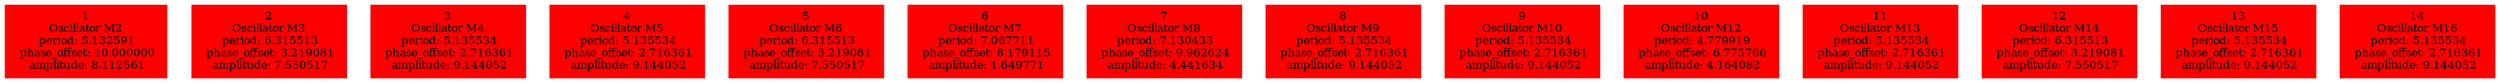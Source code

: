  digraph g{ forcelabels=true;
1 [label=<1<BR />Oscillator M2<BR /> period: 5.132591<BR /> phase_offset: 10.000000<BR /> amplitude: 8.112561>, shape=box,color=red,style=filled,fontsize=8];2 [label=<2<BR />Oscillator M3<BR /> period: 6.315513<BR /> phase_offset: 3.219081<BR /> amplitude: 7.550517>, shape=box,color=red,style=filled,fontsize=8];3 [label=<3<BR />Oscillator M4<BR /> period: 5.135534<BR /> phase_offset: 2.716361<BR /> amplitude: 9.144052>, shape=box,color=red,style=filled,fontsize=8];4 [label=<4<BR />Oscillator M5<BR /> period: 5.135534<BR /> phase_offset: 2.716361<BR /> amplitude: 9.144052>, shape=box,color=red,style=filled,fontsize=8];5 [label=<5<BR />Oscillator M6<BR /> period: 6.315513<BR /> phase_offset: 3.219081<BR /> amplitude: 7.550517>, shape=box,color=red,style=filled,fontsize=8];6 [label=<6<BR />Oscillator M7<BR /> period: 7.067711<BR /> phase_offset: 8.179115<BR /> amplitude: 1.649771>, shape=box,color=red,style=filled,fontsize=8];7 [label=<7<BR />Oscillator M8<BR /> period: 7.130433<BR /> phase_offset: 9.962624<BR /> amplitude: 4.441634>, shape=box,color=red,style=filled,fontsize=8];8 [label=<8<BR />Oscillator M9<BR /> period: 5.135534<BR /> phase_offset: 2.716361<BR /> amplitude: 9.144052>, shape=box,color=red,style=filled,fontsize=8];9 [label=<9<BR />Oscillator M10<BR /> period: 5.135534<BR /> phase_offset: 2.716361<BR /> amplitude: 9.144052>, shape=box,color=red,style=filled,fontsize=8];10 [label=<10<BR />Oscillator M12<BR /> period: 4.779919<BR /> phase_offset: 6.775766<BR /> amplitude: 4.164082>, shape=box,color=red,style=filled,fontsize=8];11 [label=<11<BR />Oscillator M13<BR /> period: 5.135534<BR /> phase_offset: 2.716361<BR /> amplitude: 9.144052>, shape=box,color=red,style=filled,fontsize=8];12 [label=<12<BR />Oscillator M14<BR /> period: 6.315513<BR /> phase_offset: 3.219081<BR /> amplitude: 7.550517>, shape=box,color=red,style=filled,fontsize=8];13 [label=<13<BR />Oscillator M15<BR /> period: 5.135534<BR /> phase_offset: 2.716361<BR /> amplitude: 9.144052>, shape=box,color=red,style=filled,fontsize=8];14 [label=<14<BR />Oscillator M16<BR /> period: 5.135534<BR /> phase_offset: 2.716361<BR /> amplitude: 9.144052>, shape=box,color=red,style=filled,fontsize=8]; }
